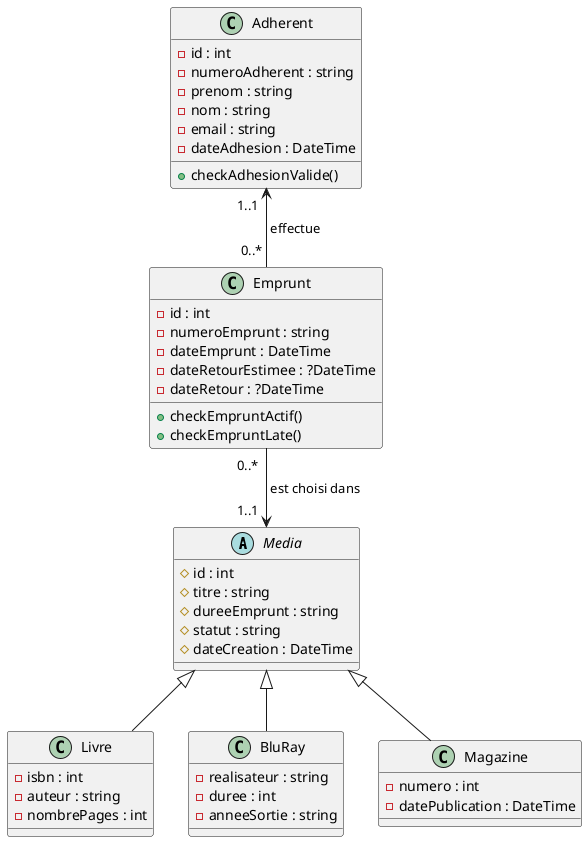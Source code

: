 @startuml
'https://plantuml.com/class-diagram

abstract class Media {
#id : int
#titre : string
#dureeEmprunt : string
#statut : string
#dateCreation : DateTime
}

class Livre {
-isbn : int
-auteur : string
-nombrePages : int
}

class BluRay {
-realisateur : string
-duree : int
-anneeSortie : string
}

class Magazine {
-numero : int
-datePublication : DateTime
}

class Adherent {
-id : int
-numeroAdherent : string
-prenom : string
-nom : string
-email : string
-dateAdhesion : DateTime
+checkAdhesionValide()
}

class Emprunt {
-id : int
-numeroEmprunt : string
-dateEmprunt : DateTime
-dateRetourEstimee : ?DateTime
-dateRetour : ?DateTime
+checkEmpruntActif()
+checkEmpruntLate()
}

Media <|-- Livre
Media <|-- Magazine
Media <|-- BluRay
Adherent "1..1  " <-- "0..* " Emprunt : " effectue"
Emprunt "0..*  " --> "1..1  " Media : " est choisi dans"
@enduml